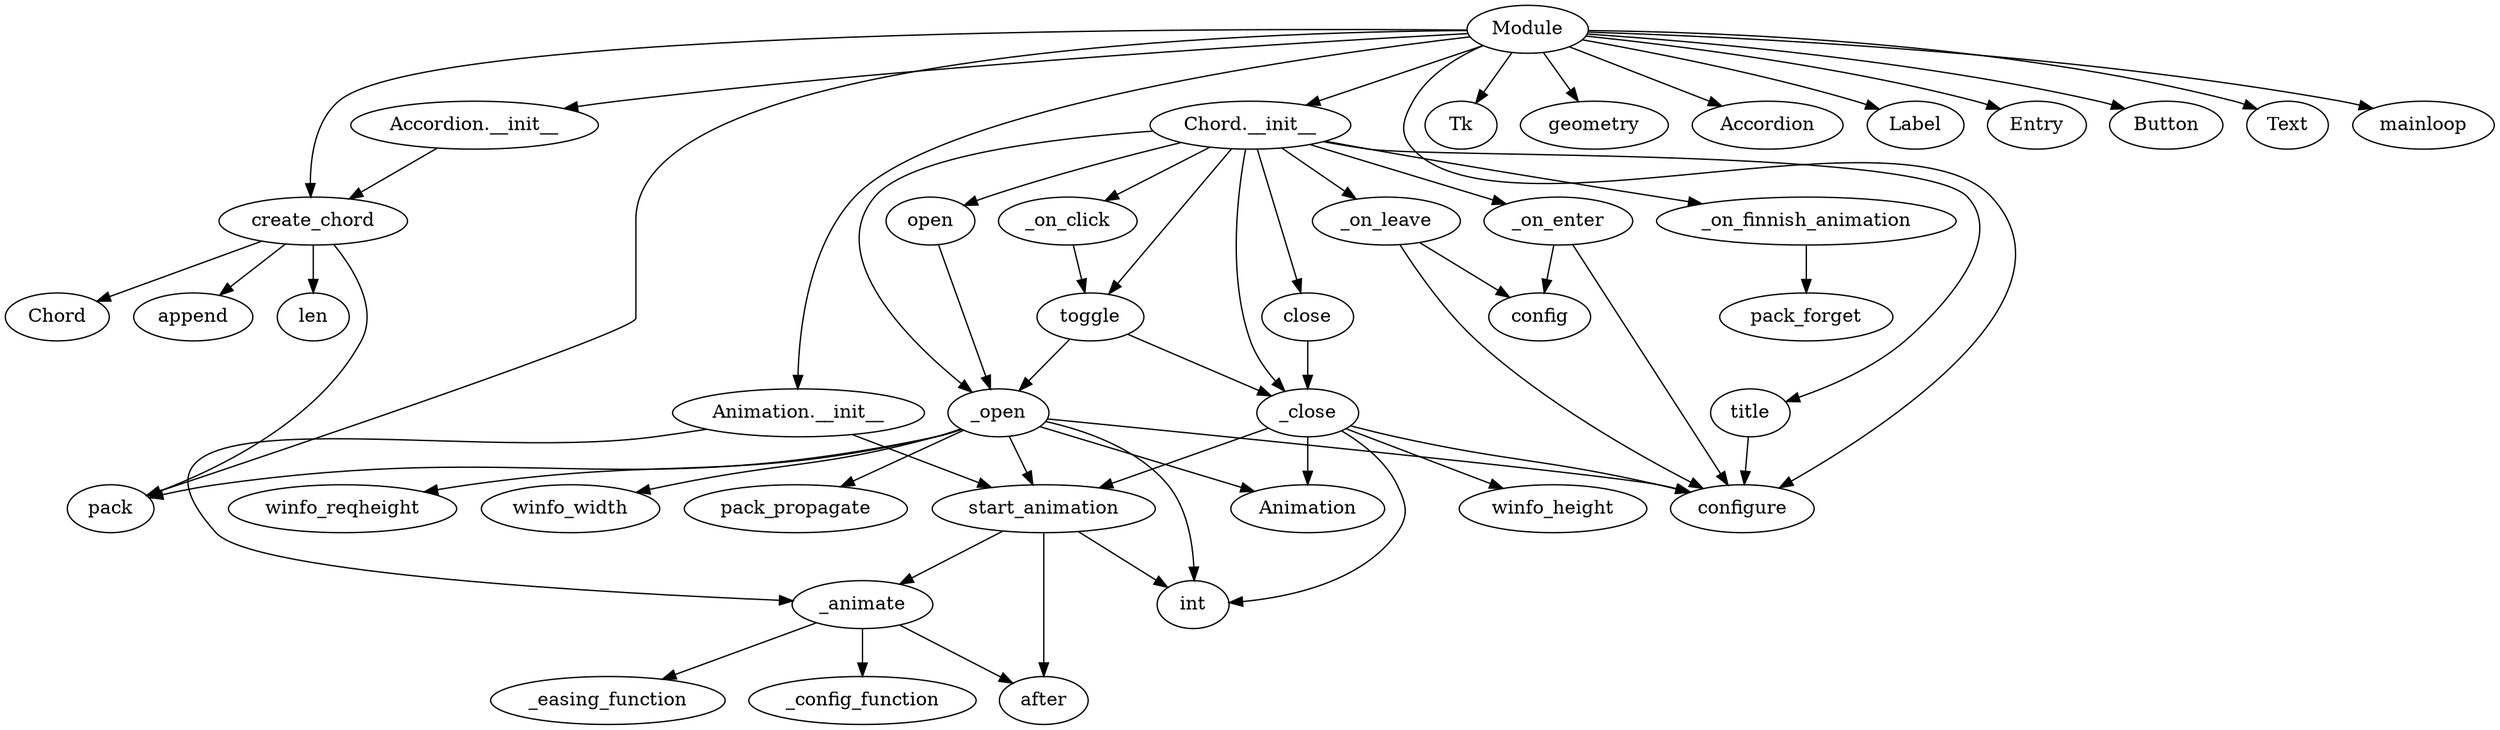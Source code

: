 strict digraph  {
start_animation;
after;
int;
_animate;
_easing_function;
_config_function;
title;
configure;
_on_enter;
config;
_on_leave;
_on_click;
toggle;
open;
_open;
pack;
pack_propagate;
winfo_reqheight;
winfo_width;
Animation;
_on_finnish_animation;
pack_forget;
close;
_close;
winfo_height;
create_chord;
Chord;
append;
len;
Module;
"Animation.__init__";
"Chord.__init__";
"Accordion.__init__";
Tk;
geometry;
Accordion;
Label;
Entry;
Button;
Text;
mainloop;
start_animation -> after;
start_animation -> int;
start_animation -> _animate;
_animate -> _easing_function;
_animate -> _config_function;
_animate -> after;
title -> configure;
_on_enter -> configure;
_on_enter -> config;
_on_leave -> configure;
_on_leave -> config;
_on_click -> toggle;
toggle -> _close;
toggle -> _open;
open -> _open;
_open -> pack;
_open -> pack_propagate;
_open -> configure;
_open -> winfo_reqheight;
_open -> winfo_width;
_open -> Animation;
_open -> int;
_open -> start_animation;
_on_finnish_animation -> pack_forget;
close -> _close;
_close -> configure;
_close -> winfo_height;
_close -> Animation;
_close -> int;
_close -> start_animation;
create_chord -> Chord;
create_chord -> append;
create_chord -> len;
create_chord -> pack;
Module -> "Animation.__init__";
Module -> "Chord.__init__";
Module -> "Accordion.__init__";
Module -> Tk;
Module -> geometry;
Module -> configure;
Module -> Accordion;
Module -> pack;
Module -> create_chord;
Module -> Label;
Module -> Entry;
Module -> Button;
Module -> Text;
Module -> mainloop;
"Animation.__init__" -> start_animation;
"Animation.__init__" -> _animate;
"Chord.__init__" -> title;
"Chord.__init__" -> _on_enter;
"Chord.__init__" -> _on_leave;
"Chord.__init__" -> _on_click;
"Chord.__init__" -> open;
"Chord.__init__" -> _open;
"Chord.__init__" -> _on_finnish_animation;
"Chord.__init__" -> close;
"Chord.__init__" -> _close;
"Chord.__init__" -> toggle;
"Accordion.__init__" -> create_chord;
}

